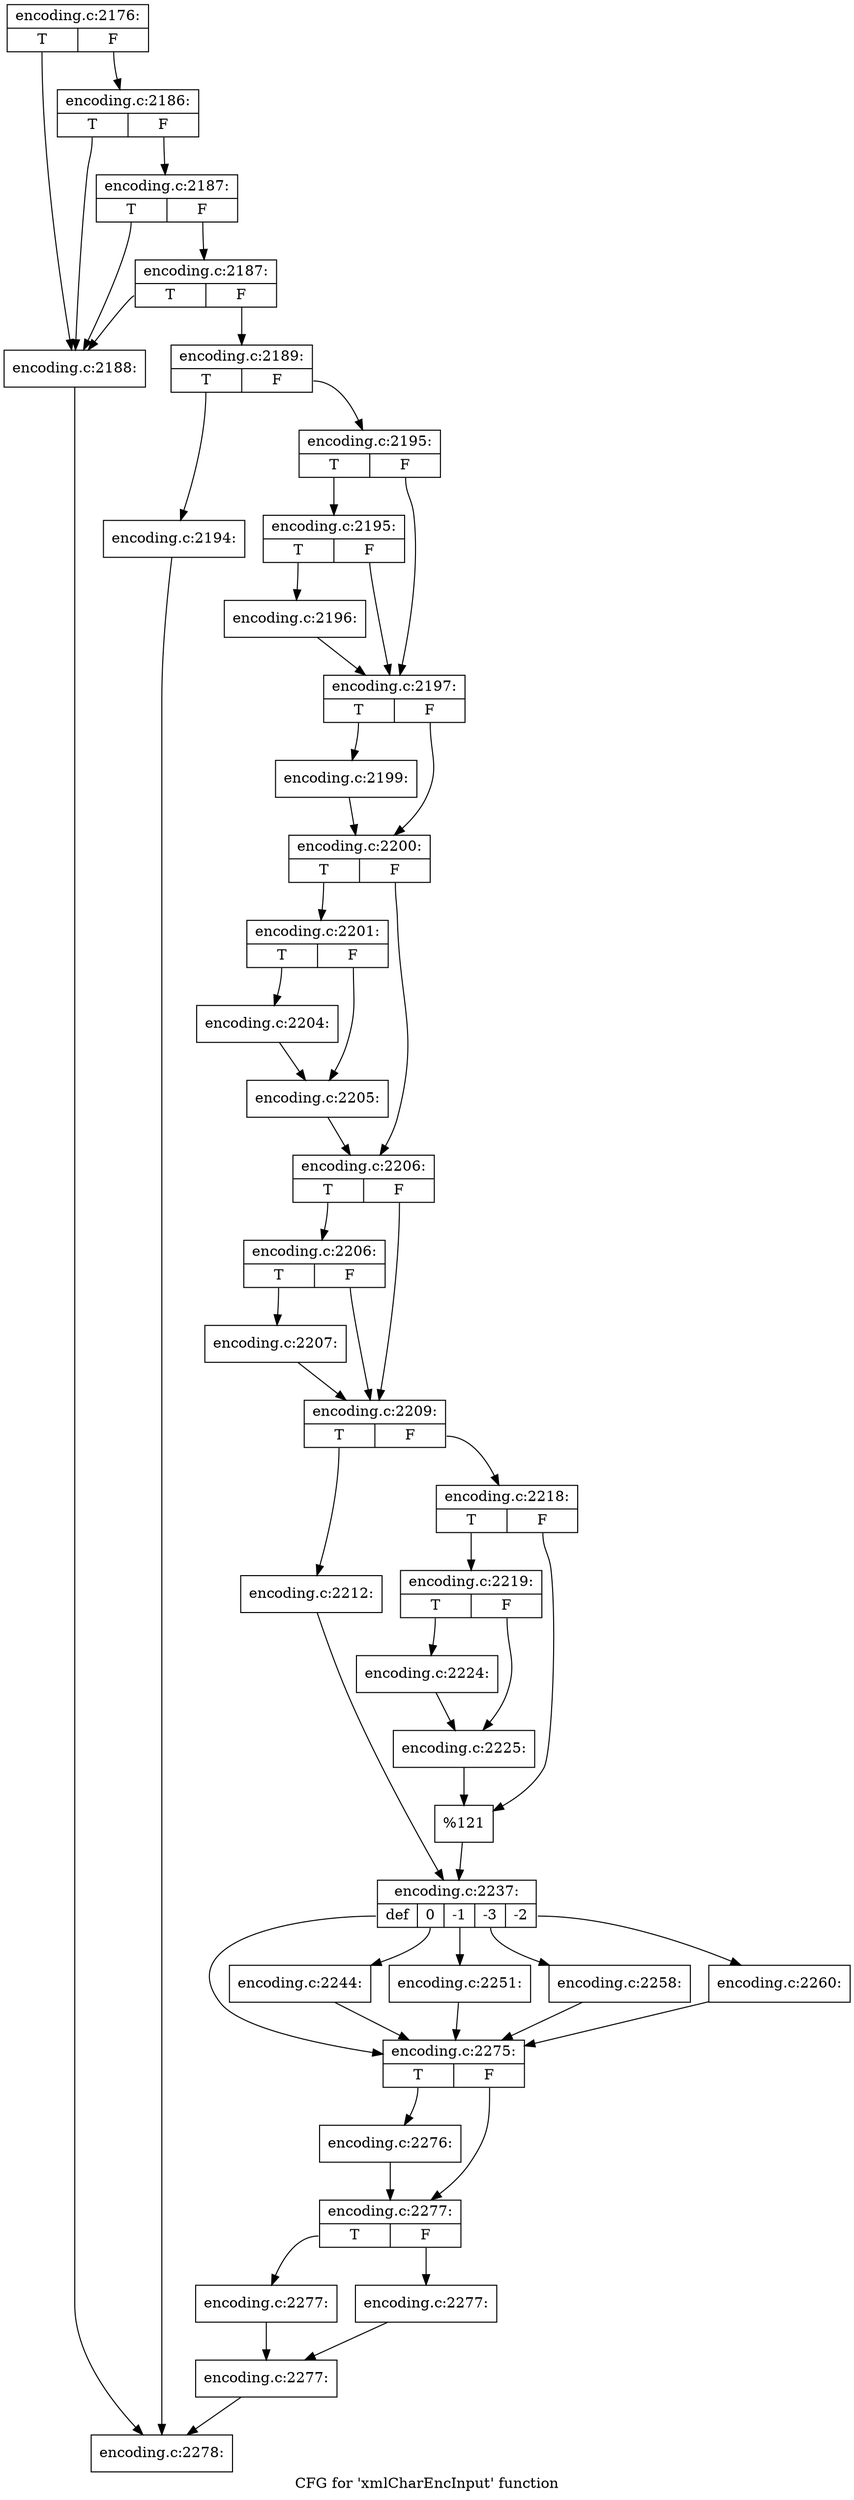 digraph "CFG for 'xmlCharEncInput' function" {
	label="CFG for 'xmlCharEncInput' function";

	Node0x4657c30 [shape=record,label="{encoding.c:2176:|{<s0>T|<s1>F}}"];
	Node0x4657c30:s0 -> Node0x4707980;
	Node0x4657c30:s1 -> Node0x4707b20;
	Node0x4707b20 [shape=record,label="{encoding.c:2186:|{<s0>T|<s1>F}}"];
	Node0x4707b20:s0 -> Node0x4707980;
	Node0x4707b20:s1 -> Node0x4707aa0;
	Node0x4707aa0 [shape=record,label="{encoding.c:2187:|{<s0>T|<s1>F}}"];
	Node0x4707aa0:s0 -> Node0x4707980;
	Node0x4707aa0:s1 -> Node0x4707a20;
	Node0x4707a20 [shape=record,label="{encoding.c:2187:|{<s0>T|<s1>F}}"];
	Node0x4707a20:s0 -> Node0x4707980;
	Node0x4707a20:s1 -> Node0x47079d0;
	Node0x4707980 [shape=record,label="{encoding.c:2188:}"];
	Node0x4707980 -> Node0x466ab10;
	Node0x47079d0 [shape=record,label="{encoding.c:2189:|{<s0>T|<s1>F}}"];
	Node0x47079d0:s0 -> Node0x4709140;
	Node0x47079d0:s1 -> Node0x4709190;
	Node0x4709140 [shape=record,label="{encoding.c:2194:}"];
	Node0x4709140 -> Node0x466ab10;
	Node0x4709190 [shape=record,label="{encoding.c:2195:|{<s0>T|<s1>F}}"];
	Node0x4709190:s0 -> Node0x47096c0;
	Node0x4709190:s1 -> Node0x4709670;
	Node0x47096c0 [shape=record,label="{encoding.c:2195:|{<s0>T|<s1>F}}"];
	Node0x47096c0:s0 -> Node0x4709620;
	Node0x47096c0:s1 -> Node0x4709670;
	Node0x4709620 [shape=record,label="{encoding.c:2196:}"];
	Node0x4709620 -> Node0x4709670;
	Node0x4709670 [shape=record,label="{encoding.c:2197:|{<s0>T|<s1>F}}"];
	Node0x4709670:s0 -> Node0x470a1a0;
	Node0x4709670:s1 -> Node0x470a1f0;
	Node0x470a1a0 [shape=record,label="{encoding.c:2199:}"];
	Node0x470a1a0 -> Node0x470a1f0;
	Node0x470a1f0 [shape=record,label="{encoding.c:2200:|{<s0>T|<s1>F}}"];
	Node0x470a1f0:s0 -> Node0x470a730;
	Node0x470a1f0:s1 -> Node0x470a780;
	Node0x470a730 [shape=record,label="{encoding.c:2201:|{<s0>T|<s1>F}}"];
	Node0x470a730:s0 -> Node0x470b180;
	Node0x470a730:s1 -> Node0x470b1d0;
	Node0x470b180 [shape=record,label="{encoding.c:2204:}"];
	Node0x470b180 -> Node0x470b1d0;
	Node0x470b1d0 [shape=record,label="{encoding.c:2205:}"];
	Node0x470b1d0 -> Node0x470a780;
	Node0x470a780 [shape=record,label="{encoding.c:2206:|{<s0>T|<s1>F}}"];
	Node0x470a780:s0 -> Node0x470b8a0;
	Node0x470a780:s1 -> Node0x470b850;
	Node0x470b8a0 [shape=record,label="{encoding.c:2206:|{<s0>T|<s1>F}}"];
	Node0x470b8a0:s0 -> Node0x470b800;
	Node0x470b8a0:s1 -> Node0x470b850;
	Node0x470b800 [shape=record,label="{encoding.c:2207:}"];
	Node0x470b800 -> Node0x470b850;
	Node0x470b850 [shape=record,label="{encoding.c:2209:|{<s0>T|<s1>F}}"];
	Node0x470b850:s0 -> Node0x470c470;
	Node0x470b850:s1 -> Node0x470c510;
	Node0x470c470 [shape=record,label="{encoding.c:2212:}"];
	Node0x470c470 -> Node0x470c4c0;
	Node0x470c510 [shape=record,label="{encoding.c:2218:|{<s0>T|<s1>F}}"];
	Node0x470c510:s0 -> Node0x470d830;
	Node0x470c510:s1 -> Node0x470d880;
	Node0x470d830 [shape=record,label="{encoding.c:2219:|{<s0>T|<s1>F}}"];
	Node0x470d830:s0 -> Node0x470eb30;
	Node0x470d830:s1 -> Node0x470eb80;
	Node0x470eb30 [shape=record,label="{encoding.c:2224:}"];
	Node0x470eb30 -> Node0x470eb80;
	Node0x470eb80 [shape=record,label="{encoding.c:2225:}"];
	Node0x470eb80 -> Node0x470d880;
	Node0x470d880 [shape=record,label="{%121}"];
	Node0x470d880 -> Node0x470c4c0;
	Node0x470c4c0 [shape=record,label="{encoding.c:2237:|{<s0>def|<s1>0|<s2>-1|<s3>-3|<s4>-2}}"];
	Node0x470c4c0:s0 -> Node0x470f180;
	Node0x470c4c0:s1 -> Node0x470f5a0;
	Node0x470c4c0:s2 -> Node0x470f680;
	Node0x470c4c0:s3 -> Node0x470f760;
	Node0x470c4c0:s4 -> Node0x470f840;
	Node0x470f5a0 [shape=record,label="{encoding.c:2244:}"];
	Node0x470f5a0 -> Node0x470f180;
	Node0x470f680 [shape=record,label="{encoding.c:2251:}"];
	Node0x470f680 -> Node0x470f180;
	Node0x470f760 [shape=record,label="{encoding.c:2258:}"];
	Node0x470f760 -> Node0x470f180;
	Node0x470f840 [shape=record,label="{encoding.c:2260:}"];
	Node0x470f840 -> Node0x470f180;
	Node0x470f180 [shape=record,label="{encoding.c:2275:|{<s0>T|<s1>F}}"];
	Node0x470f180:s0 -> Node0x470f260;
	Node0x470f180:s1 -> Node0x4711150;
	Node0x470f260 [shape=record,label="{encoding.c:2276:}"];
	Node0x470f260 -> Node0x4711150;
	Node0x4711150 [shape=record,label="{encoding.c:2277:|{<s0>T|<s1>F}}"];
	Node0x4711150:s0 -> Node0x4711600;
	Node0x4711150:s1 -> Node0x4711650;
	Node0x4711600 [shape=record,label="{encoding.c:2277:}"];
	Node0x4711600 -> Node0x47116a0;
	Node0x4711650 [shape=record,label="{encoding.c:2277:}"];
	Node0x4711650 -> Node0x47116a0;
	Node0x47116a0 [shape=record,label="{encoding.c:2277:}"];
	Node0x47116a0 -> Node0x466ab10;
	Node0x466ab10 [shape=record,label="{encoding.c:2278:}"];
}
